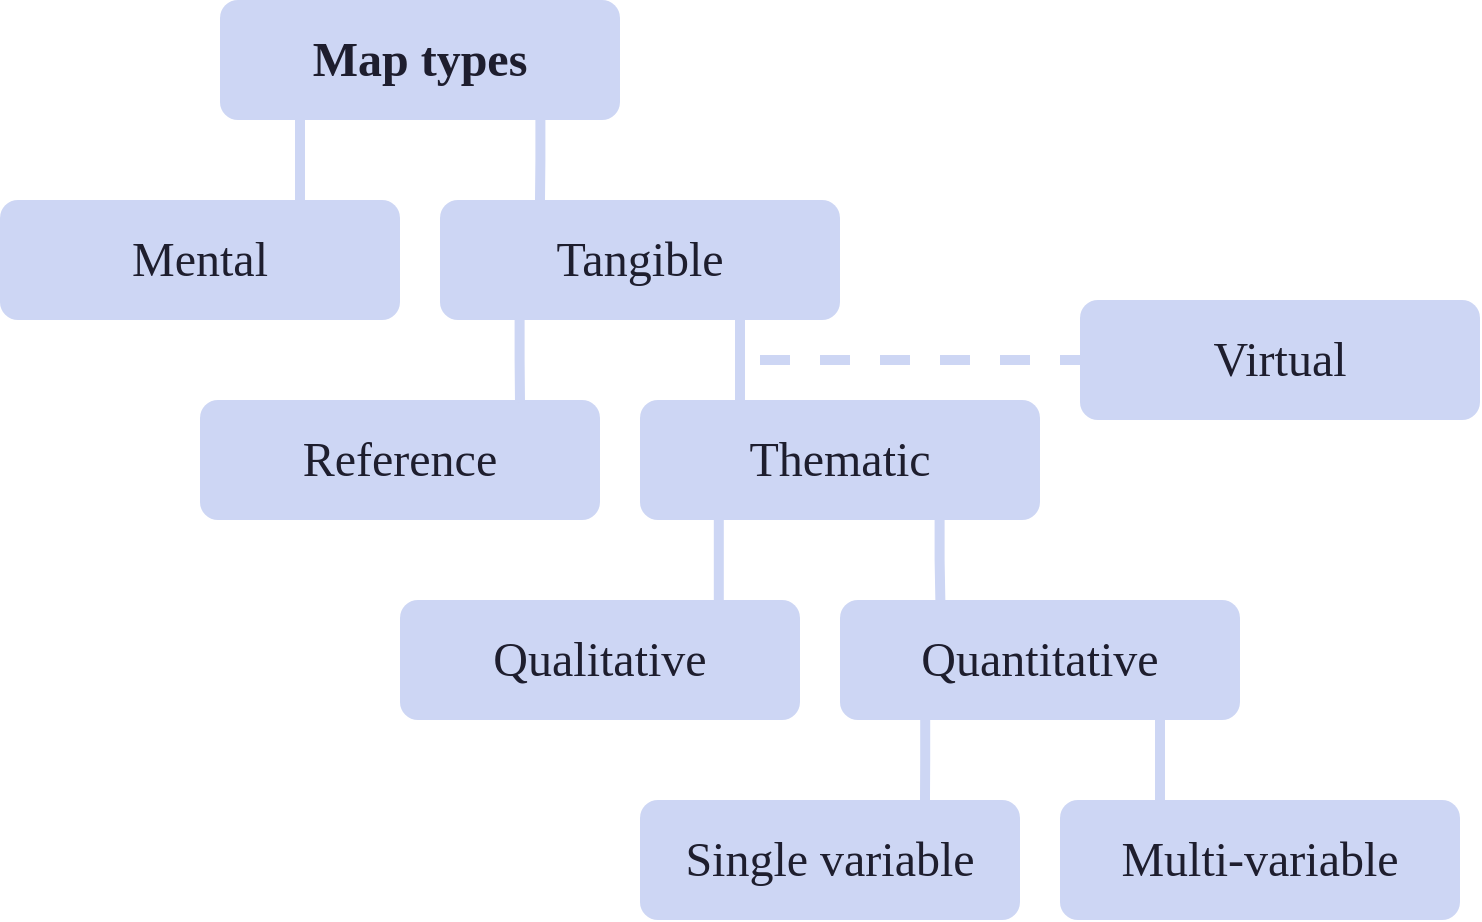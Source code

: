 <mxfile version="22.1.16" type="device">
  <diagram name="Page-1" id="efn24r7fJC2zZFye6fND">
    <mxGraphModel dx="989" dy="668" grid="1" gridSize="10" guides="1" tooltips="1" connect="1" arrows="1" fold="1" page="1" pageScale="1" pageWidth="827" pageHeight="1169" math="0" shadow="0">
      <root>
        <mxCell id="0" />
        <mxCell id="1" parent="0" />
        <mxCell id="TbprE2JJhqn2-X_XHZVq-37" style="rounded=0;orthogonalLoop=1;jettySize=auto;html=1;exitX=0.2;exitY=0.98;exitDx=0;exitDy=0;entryX=0.75;entryY=0;entryDx=0;entryDy=0;endArrow=none;endFill=0;edgeStyle=orthogonalEdgeStyle;strokeColor=#CDD6F4;strokeWidth=5;exitPerimeter=0;" parent="1" source="TbprE2JJhqn2-X_XHZVq-1" target="TbprE2JJhqn2-X_XHZVq-2" edge="1">
          <mxGeometry relative="1" as="geometry" />
        </mxCell>
        <mxCell id="TbprE2JJhqn2-X_XHZVq-38" style="rounded=0;orthogonalLoop=1;jettySize=auto;html=1;exitX=0.801;exitY=0.988;exitDx=0;exitDy=0;entryX=0.25;entryY=0;entryDx=0;entryDy=0;endArrow=none;endFill=0;edgeStyle=orthogonalEdgeStyle;strokeColor=#CDD6F4;strokeWidth=5;exitPerimeter=0;" parent="1" source="TbprE2JJhqn2-X_XHZVq-1" target="TbprE2JJhqn2-X_XHZVq-3" edge="1">
          <mxGeometry relative="1" as="geometry" />
        </mxCell>
        <mxCell id="TbprE2JJhqn2-X_XHZVq-1" value="&lt;font style=&quot;font-size: 24px;&quot;&gt;Map types&lt;/font&gt;" style="rounded=1;whiteSpace=wrap;html=1;fontStyle=1;fontColor=#1E1E2E;labelBackgroundColor=none;fillColor=#cdd6f4;strokeColor=none;fontFamily=Montserrat;" parent="1" vertex="1">
          <mxGeometry x="160" y="150" width="200" height="60" as="geometry" />
        </mxCell>
        <mxCell id="TbprE2JJhqn2-X_XHZVq-2" value="&lt;font style=&quot;font-size: 24px;&quot;&gt;Mental&lt;/font&gt;" style="rounded=1;whiteSpace=wrap;html=1;fontStyle=0;fontColor=#1E1E2E;labelBackgroundColor=none;fillColor=#cdd6f4;strokeColor=none;fontFamily=Montserrat;" parent="1" vertex="1">
          <mxGeometry x="50" y="250" width="200" height="60" as="geometry" />
        </mxCell>
        <mxCell id="TbprE2JJhqn2-X_XHZVq-31" style="rounded=0;orthogonalLoop=1;jettySize=auto;html=1;exitX=0.75;exitY=1;exitDx=0;exitDy=0;entryX=0.25;entryY=0;entryDx=0;entryDy=0;endArrow=none;endFill=0;edgeStyle=orthogonalEdgeStyle;strokeColor=#CDD6F4;strokeWidth=5;" parent="1" source="TbprE2JJhqn2-X_XHZVq-3" target="TbprE2JJhqn2-X_XHZVq-5" edge="1">
          <mxGeometry relative="1" as="geometry" />
        </mxCell>
        <mxCell id="TbprE2JJhqn2-X_XHZVq-34" style="rounded=0;orthogonalLoop=1;jettySize=auto;html=1;exitX=0.75;exitY=1;exitDx=0;exitDy=0;entryX=0;entryY=0.5;entryDx=0;entryDy=0;endArrow=none;endFill=0;edgeStyle=orthogonalEdgeStyle;strokeColor=#CDD6F4;strokeWidth=5;dashed=1;" parent="1" source="TbprE2JJhqn2-X_XHZVq-3" target="TbprE2JJhqn2-X_XHZVq-10" edge="1">
          <mxGeometry relative="1" as="geometry" />
        </mxCell>
        <mxCell id="TbprE2JJhqn2-X_XHZVq-3" value="&lt;font style=&quot;font-size: 24px;&quot;&gt;Tangible&lt;/font&gt;" style="rounded=1;whiteSpace=wrap;html=1;fontStyle=0;fontColor=#1E1E2E;labelBackgroundColor=none;fillColor=#cdd6f4;strokeColor=none;fontFamily=Montserrat;" parent="1" vertex="1">
          <mxGeometry x="270" y="250" width="200" height="60" as="geometry" />
        </mxCell>
        <mxCell id="TbprE2JJhqn2-X_XHZVq-4" value="&lt;font style=&quot;font-size: 24px;&quot;&gt;Reference&lt;/font&gt;" style="rounded=1;whiteSpace=wrap;html=1;fontStyle=0;fontColor=#1E1E2E;labelBackgroundColor=none;fillColor=#cdd6f4;strokeColor=none;fontFamily=Montserrat;" parent="1" vertex="1">
          <mxGeometry x="150" y="350" width="200" height="60" as="geometry" />
        </mxCell>
        <mxCell id="TbprE2JJhqn2-X_XHZVq-32" style="rounded=0;orthogonalLoop=1;jettySize=auto;html=1;exitX=0.197;exitY=0.995;exitDx=0;exitDy=0;entryX=0.797;entryY=0.008;entryDx=0;entryDy=0;endArrow=none;endFill=0;edgeStyle=orthogonalEdgeStyle;strokeColor=#CDD6F4;strokeWidth=5;entryPerimeter=0;exitPerimeter=0;" parent="1" source="TbprE2JJhqn2-X_XHZVq-5" target="TbprE2JJhqn2-X_XHZVq-8" edge="1">
          <mxGeometry relative="1" as="geometry" />
        </mxCell>
        <mxCell id="TbprE2JJhqn2-X_XHZVq-33" style="rounded=0;orthogonalLoop=1;jettySize=auto;html=1;exitX=0.749;exitY=0.973;exitDx=0;exitDy=0;entryX=0.251;entryY=0.019;entryDx=0;entryDy=0;endArrow=none;endFill=0;edgeStyle=orthogonalEdgeStyle;strokeColor=#CDD6F4;strokeWidth=5;exitPerimeter=0;entryPerimeter=0;" parent="1" source="TbprE2JJhqn2-X_XHZVq-5" target="TbprE2JJhqn2-X_XHZVq-9" edge="1">
          <mxGeometry relative="1" as="geometry" />
        </mxCell>
        <mxCell id="TbprE2JJhqn2-X_XHZVq-5" value="&lt;font style=&quot;font-size: 24px;&quot;&gt;Thematic&lt;/font&gt;" style="rounded=1;whiteSpace=wrap;html=1;fontStyle=0;fontColor=#1E1E2E;labelBackgroundColor=none;fillColor=#cdd6f4;strokeColor=none;fontFamily=Montserrat;" parent="1" vertex="1">
          <mxGeometry x="370" y="350" width="200" height="60" as="geometry" />
        </mxCell>
        <mxCell id="TbprE2JJhqn2-X_XHZVq-6" value="&lt;font style=&quot;font-size: 24px;&quot;&gt;Single variable&lt;/font&gt;" style="rounded=1;whiteSpace=wrap;html=1;fontStyle=0;fontColor=#1E1E2E;labelBackgroundColor=none;fillColor=#cdd6f4;strokeColor=none;fontFamily=Montserrat;" parent="1" vertex="1">
          <mxGeometry x="370" y="550" width="190" height="60" as="geometry" />
        </mxCell>
        <mxCell id="TbprE2JJhqn2-X_XHZVq-7" value="&lt;font style=&quot;font-size: 24px;&quot;&gt;Multi-variable&lt;/font&gt;" style="rounded=1;whiteSpace=wrap;html=1;fontStyle=0;fontColor=#1E1E2E;labelBackgroundColor=none;fillColor=#cdd6f4;strokeColor=none;fontFamily=Montserrat;" parent="1" vertex="1">
          <mxGeometry x="580" y="550" width="200" height="60" as="geometry" />
        </mxCell>
        <mxCell id="TbprE2JJhqn2-X_XHZVq-8" value="&lt;font style=&quot;font-size: 24px;&quot;&gt;Qualitative&lt;/font&gt;" style="rounded=1;whiteSpace=wrap;html=1;fontStyle=0;fontColor=#1E1E2E;labelBackgroundColor=none;fillColor=#cdd6f4;strokeColor=none;fontFamily=Montserrat;" parent="1" vertex="1">
          <mxGeometry x="250" y="450" width="200" height="60" as="geometry" />
        </mxCell>
        <mxCell id="TbprE2JJhqn2-X_XHZVq-35" style="rounded=0;orthogonalLoop=1;jettySize=auto;html=1;exitX=0.213;exitY=0.977;exitDx=0;exitDy=0;entryX=0.75;entryY=0;entryDx=0;entryDy=0;endArrow=none;endFill=0;edgeStyle=orthogonalEdgeStyle;strokeColor=#CDD6F4;strokeWidth=5;exitPerimeter=0;" parent="1" source="TbprE2JJhqn2-X_XHZVq-9" target="TbprE2JJhqn2-X_XHZVq-6" edge="1">
          <mxGeometry relative="1" as="geometry" />
        </mxCell>
        <mxCell id="TbprE2JJhqn2-X_XHZVq-36" style="rounded=0;orthogonalLoop=1;jettySize=auto;html=1;exitX=0.8;exitY=0.989;exitDx=0;exitDy=0;entryX=0.25;entryY=0;entryDx=0;entryDy=0;endArrow=none;endFill=0;edgeStyle=orthogonalEdgeStyle;strokeColor=#CDD6F4;strokeWidth=5;exitPerimeter=0;" parent="1" source="TbprE2JJhqn2-X_XHZVq-9" target="TbprE2JJhqn2-X_XHZVq-7" edge="1">
          <mxGeometry relative="1" as="geometry" />
        </mxCell>
        <mxCell id="TbprE2JJhqn2-X_XHZVq-9" value="&lt;font style=&quot;font-size: 24px;&quot;&gt;Quantitative&lt;/font&gt;" style="rounded=1;whiteSpace=wrap;html=1;fontStyle=0;fontColor=#1E1E2E;labelBackgroundColor=none;fillColor=#cdd6f4;strokeColor=none;fontFamily=Montserrat;" parent="1" vertex="1">
          <mxGeometry x="470" y="450" width="200" height="60" as="geometry" />
        </mxCell>
        <mxCell id="TbprE2JJhqn2-X_XHZVq-10" value="&lt;font style=&quot;font-size: 24px;&quot;&gt;Virtual&lt;/font&gt;" style="rounded=1;whiteSpace=wrap;html=1;fontStyle=0;fontColor=#1E1E2E;labelBackgroundColor=none;fillColor=#cdd6f4;strokeColor=none;fontFamily=Montserrat;" parent="1" vertex="1">
          <mxGeometry x="590" y="300" width="200" height="60" as="geometry" />
        </mxCell>
        <mxCell id="TbprE2JJhqn2-X_XHZVq-30" style="edgeStyle=orthogonalEdgeStyle;rounded=0;orthogonalLoop=1;jettySize=auto;html=1;entryX=0.8;entryY=0.022;entryDx=0;entryDy=0;endArrow=none;endFill=0;fillColor=#dae8fc;strokeColor=#cdd6f4;strokeWidth=5;exitX=0.199;exitY=0.988;exitDx=0;exitDy=0;exitPerimeter=0;entryPerimeter=0;" parent="1" source="TbprE2JJhqn2-X_XHZVq-3" target="TbprE2JJhqn2-X_XHZVq-4" edge="1">
          <mxGeometry relative="1" as="geometry">
            <mxPoint x="320" y="220" as="sourcePoint" />
            <mxPoint x="320" y="261" as="targetPoint" />
          </mxGeometry>
        </mxCell>
      </root>
    </mxGraphModel>
  </diagram>
</mxfile>
